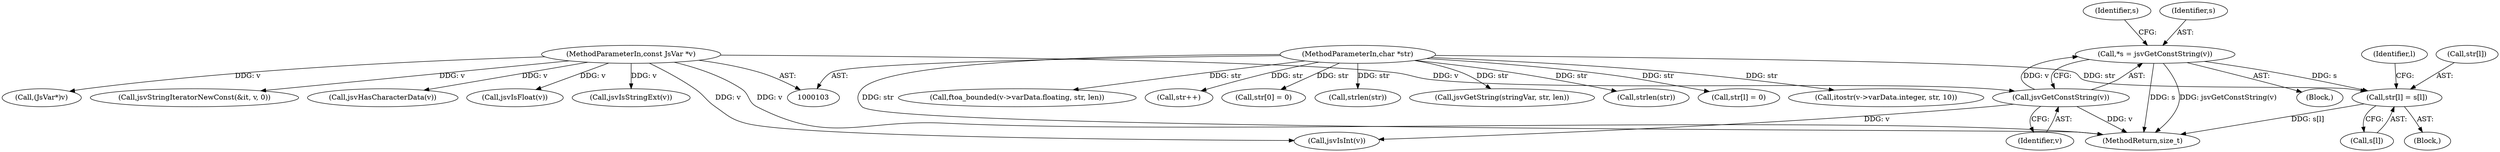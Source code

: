 digraph "0_Espruino_ce1924193862d58cb43d3d4d9dada710a8361b89@array" {
"1000134" [label="(Call,str[l] = s[l])"];
"1000113" [label="(Call,*s = jsvGetConstString(v))"];
"1000115" [label="(Call,jsvGetConstString(v))"];
"1000104" [label="(MethodParameterIn,const JsVar *v)"];
"1000105" [label="(MethodParameterIn,char *str)"];
"1000113" [label="(Call,*s = jsvGetConstString(v))"];
"1000115" [label="(Call,jsvGetConstString(v))"];
"1000142" [label="(Identifier,l)"];
"1000118" [label="(Identifier,s)"];
"1000138" [label="(Call,s[l])"];
"1000143" [label="(Call,str[l] = 0)"];
"1000155" [label="(Call,itostr(v->varData.integer, str, 10))"];
"1000278" [label="(MethodReturn,size_t)"];
"1000171" [label="(Call,ftoa_bounded(v->varData.floating, str, len))"];
"1000104" [label="(MethodParameterIn,const JsVar *v)"];
"1000134" [label="(Call,str[l] = s[l])"];
"1000135" [label="(Call,str[l])"];
"1000168" [label="(Call,jsvIsFloat(v))"];
"1000223" [label="(Call,str++)"];
"1000116" [label="(Identifier,v)"];
"1000107" [label="(Block,)"];
"1000105" [label="(MethodParameterIn,char *str)"];
"1000189" [label="(Call,jsvIsStringExt(v))"];
"1000152" [label="(Call,jsvIsInt(v))"];
"1000133" [label="(Block,)"];
"1000114" [label="(Identifier,s)"];
"1000268" [label="(Call,str[0] = 0)"];
"1000164" [label="(Call,strlen(str))"];
"1000258" [label="(Call,jsvGetString(stringVar, str, len))"];
"1000180" [label="(Call,strlen(str))"];
"1000248" [label="(Call,(JsVar*)v)"];
"1000196" [label="(Call,jsvStringIteratorNewConst(&it, v, 0))"];
"1000184" [label="(Call,jsvHasCharacterData(v))"];
"1000134" -> "1000133"  [label="AST: "];
"1000134" -> "1000138"  [label="CFG: "];
"1000135" -> "1000134"  [label="AST: "];
"1000138" -> "1000134"  [label="AST: "];
"1000142" -> "1000134"  [label="CFG: "];
"1000134" -> "1000278"  [label="DDG: s[l]"];
"1000113" -> "1000134"  [label="DDG: s"];
"1000105" -> "1000134"  [label="DDG: str"];
"1000113" -> "1000107"  [label="AST: "];
"1000113" -> "1000115"  [label="CFG: "];
"1000114" -> "1000113"  [label="AST: "];
"1000115" -> "1000113"  [label="AST: "];
"1000118" -> "1000113"  [label="CFG: "];
"1000113" -> "1000278"  [label="DDG: s"];
"1000113" -> "1000278"  [label="DDG: jsvGetConstString(v)"];
"1000115" -> "1000113"  [label="DDG: v"];
"1000115" -> "1000116"  [label="CFG: "];
"1000116" -> "1000115"  [label="AST: "];
"1000115" -> "1000278"  [label="DDG: v"];
"1000104" -> "1000115"  [label="DDG: v"];
"1000115" -> "1000152"  [label="DDG: v"];
"1000104" -> "1000103"  [label="AST: "];
"1000104" -> "1000278"  [label="DDG: v"];
"1000104" -> "1000152"  [label="DDG: v"];
"1000104" -> "1000168"  [label="DDG: v"];
"1000104" -> "1000184"  [label="DDG: v"];
"1000104" -> "1000189"  [label="DDG: v"];
"1000104" -> "1000196"  [label="DDG: v"];
"1000104" -> "1000248"  [label="DDG: v"];
"1000105" -> "1000103"  [label="AST: "];
"1000105" -> "1000278"  [label="DDG: str"];
"1000105" -> "1000143"  [label="DDG: str"];
"1000105" -> "1000155"  [label="DDG: str"];
"1000105" -> "1000164"  [label="DDG: str"];
"1000105" -> "1000171"  [label="DDG: str"];
"1000105" -> "1000180"  [label="DDG: str"];
"1000105" -> "1000223"  [label="DDG: str"];
"1000105" -> "1000258"  [label="DDG: str"];
"1000105" -> "1000268"  [label="DDG: str"];
}
